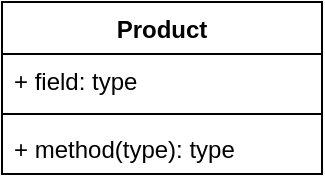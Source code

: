 <mxfile version="13.0.1" type="device"><diagram id="JXEXmpcvfpB_DQhY4ol4" name="简单工厂模式"><mxGraphModel dx="786" dy="530" grid="1" gridSize="10" guides="1" tooltips="1" connect="1" arrows="1" fold="1" page="1" pageScale="1" pageWidth="827" pageHeight="1169" math="0" shadow="0"><root><mxCell id="0"/><mxCell id="1" parent="0"/><mxCell id="7i0MAmvBPd4nUOFx835x-1" value="Product" style="swimlane;fontStyle=1;align=center;verticalAlign=top;childLayout=stackLayout;horizontal=1;startSize=26;horizontalStack=0;resizeParent=1;resizeParentMax=0;resizeLast=0;collapsible=1;marginBottom=0;" vertex="1" parent="1"><mxGeometry x="334" y="130" width="160" height="86" as="geometry"/></mxCell><mxCell id="7i0MAmvBPd4nUOFx835x-2" value="+ field: type" style="text;strokeColor=none;fillColor=none;align=left;verticalAlign=top;spacingLeft=4;spacingRight=4;overflow=hidden;rotatable=0;points=[[0,0.5],[1,0.5]];portConstraint=eastwest;" vertex="1" parent="7i0MAmvBPd4nUOFx835x-1"><mxGeometry y="26" width="160" height="26" as="geometry"/></mxCell><mxCell id="7i0MAmvBPd4nUOFx835x-3" value="" style="line;strokeWidth=1;fillColor=none;align=left;verticalAlign=middle;spacingTop=-1;spacingLeft=3;spacingRight=3;rotatable=0;labelPosition=right;points=[];portConstraint=eastwest;" vertex="1" parent="7i0MAmvBPd4nUOFx835x-1"><mxGeometry y="52" width="160" height="8" as="geometry"/></mxCell><mxCell id="7i0MAmvBPd4nUOFx835x-4" value="+ method(type): type" style="text;strokeColor=none;fillColor=none;align=left;verticalAlign=top;spacingLeft=4;spacingRight=4;overflow=hidden;rotatable=0;points=[[0,0.5],[1,0.5]];portConstraint=eastwest;" vertex="1" parent="7i0MAmvBPd4nUOFx835x-1"><mxGeometry y="60" width="160" height="26" as="geometry"/></mxCell></root></mxGraphModel></diagram></mxfile>
